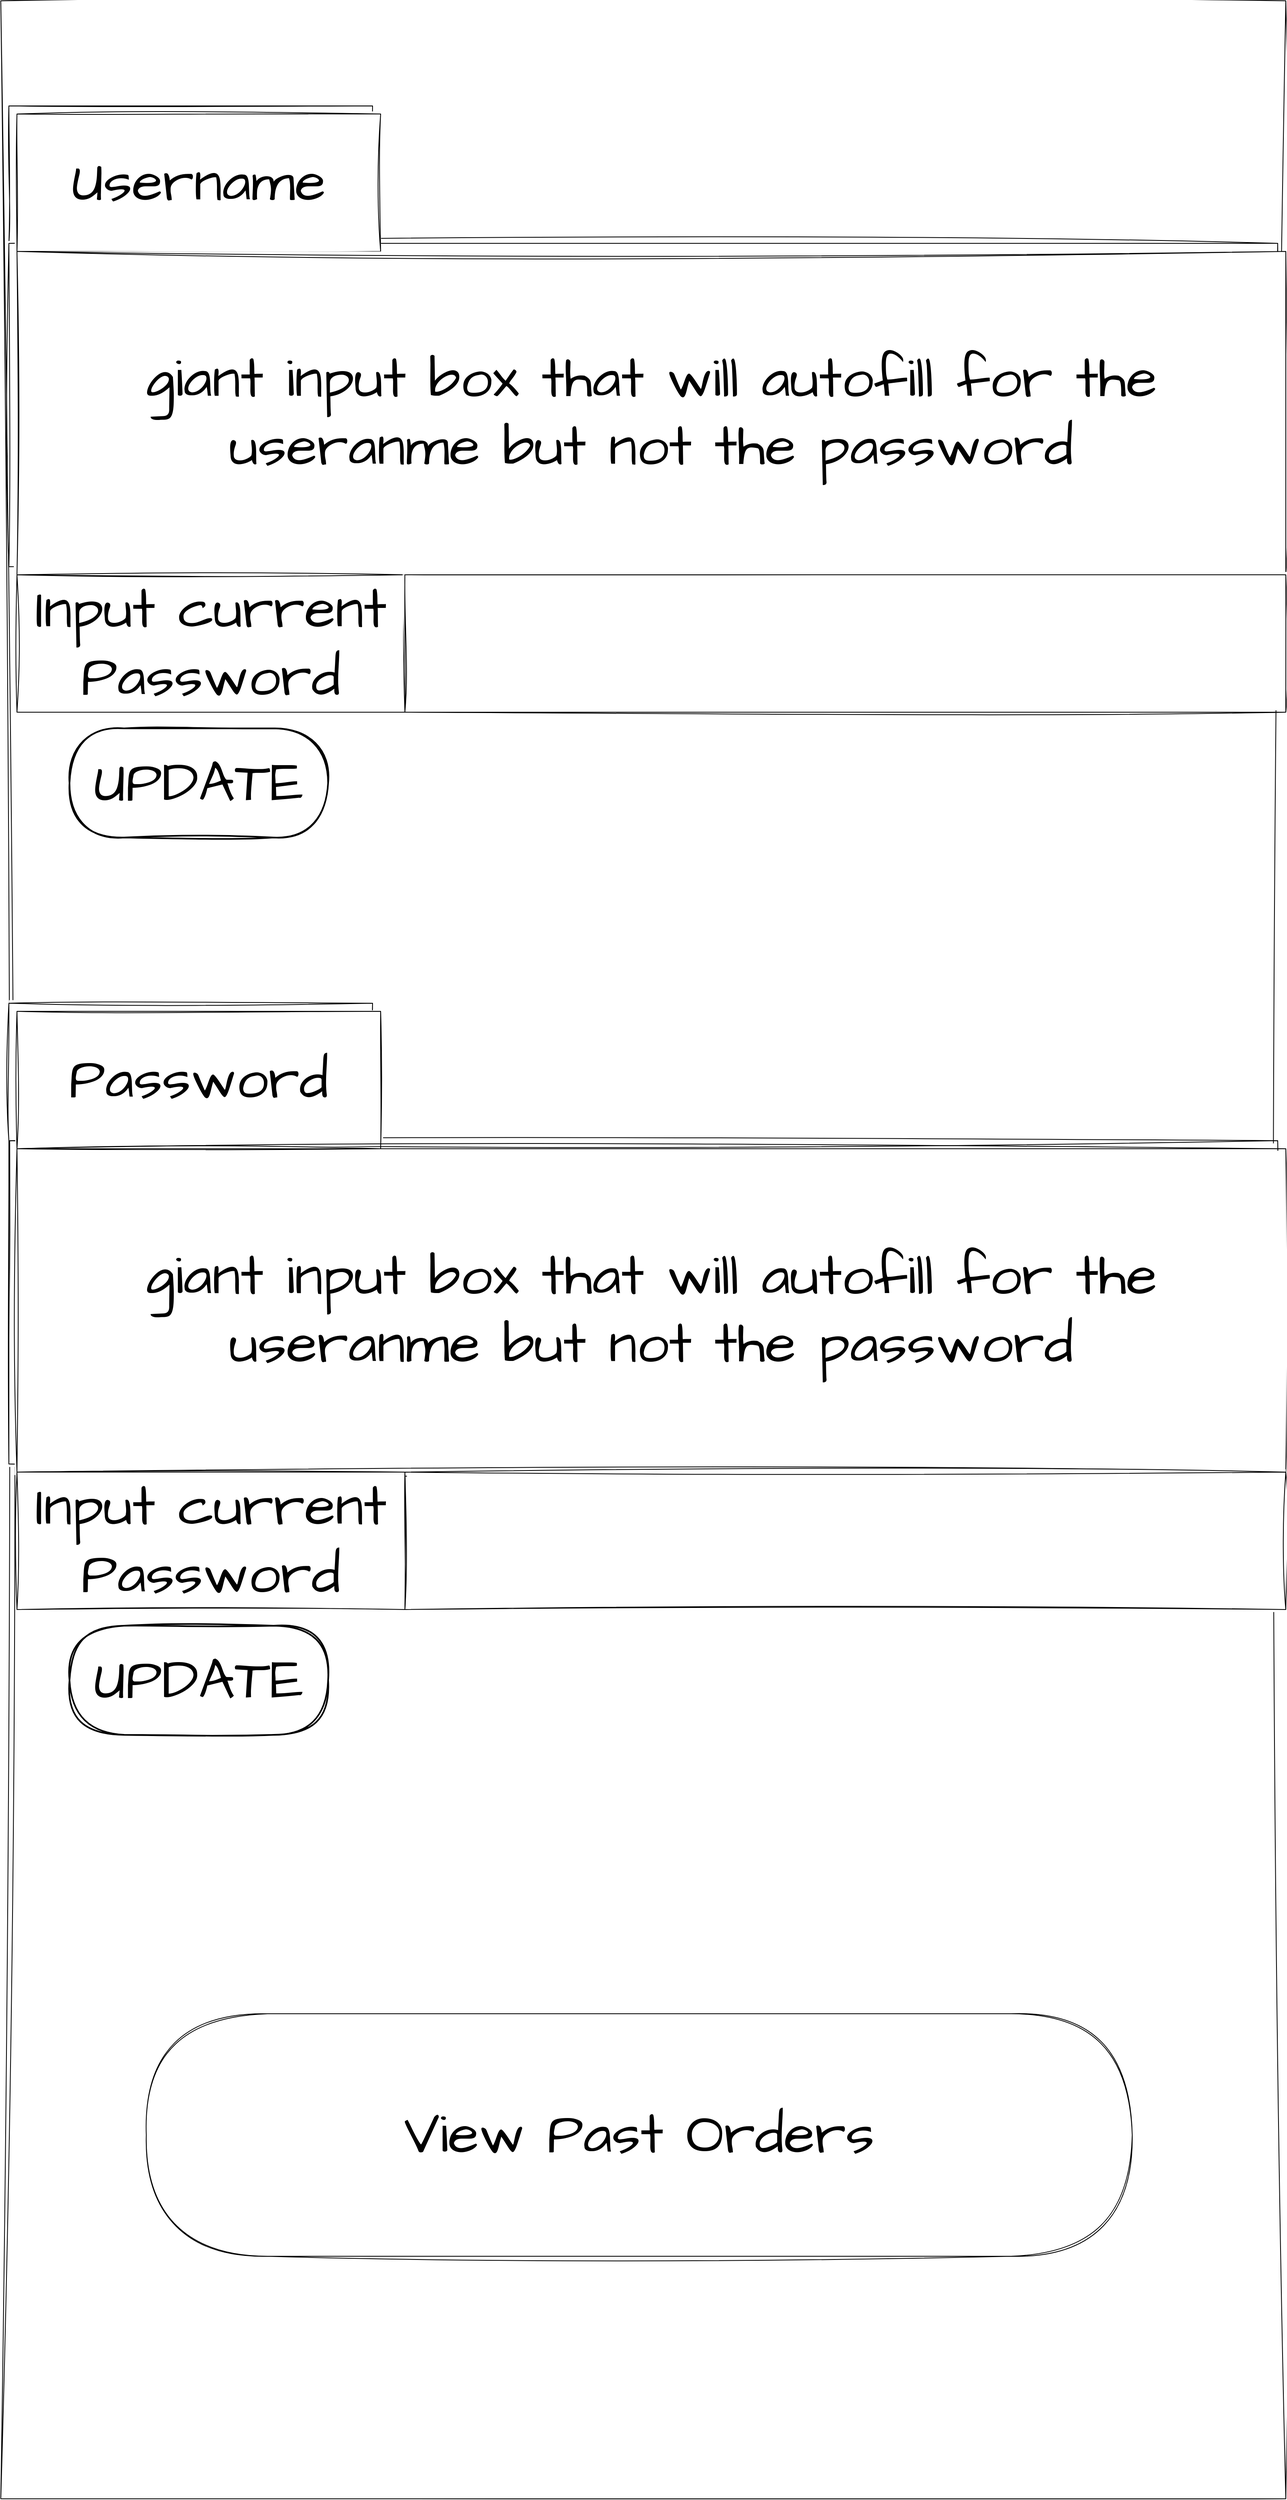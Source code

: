 <mxfile version="23.0.2" type="device">
  <diagram name="Page-1" id="9Qs7OMIDl1wZY02dkdm2">
    <mxGraphModel dx="5672" dy="3352" grid="1" gridSize="10" guides="1" tooltips="1" connect="1" arrows="1" fold="1" page="1" pageScale="1" pageWidth="850" pageHeight="1400" math="0" shadow="0">
      <root>
        <mxCell id="0" />
        <mxCell id="1" parent="0" />
        <mxCell id="-jd5CLTu6TDKMiXwwL5O-1" value="" style="rounded=0;whiteSpace=wrap;html=1;sketch=1;hachureGap=4;jiggle=2;curveFitting=1;fontFamily=Architects Daughter;fontSource=https%3A%2F%2Ffonts.googleapis.com%2Fcss%3Ffamily%3DArchitects%2BDaughter;fontSize=20;" vertex="1" parent="1">
          <mxGeometry x="40" y="40" width="1590" height="3090" as="geometry" />
        </mxCell>
        <mxCell id="-jd5CLTu6TDKMiXwwL5O-16" value="Bio" style="rounded=0;whiteSpace=wrap;html=1;sketch=1;hachureGap=4;jiggle=2;curveFitting=1;fontFamily=Architects Daughter;fontSource=https%3A%2F%2Ffonts.googleapis.com%2Fcss%3Ffamily%3DArchitects%2BDaughter;fontSize=70;" vertex="1" parent="1">
          <mxGeometry x="50" y="170" width="450" height="170" as="geometry" />
        </mxCell>
        <mxCell id="-jd5CLTu6TDKMiXwwL5O-18" value="Ther would be a ton of words in here but you can click in here and type without having to enable it with a seperate button" style="rounded=0;whiteSpace=wrap;html=1;sketch=1;hachureGap=4;jiggle=2;curveFitting=1;fontFamily=Architects Daughter;fontSource=https%3A%2F%2Ffonts.googleapis.com%2Fcss%3Ffamily%3DArchitects%2BDaughter;fontSize=70;" vertex="1" parent="1">
          <mxGeometry x="50" y="340" width="1570" height="400" as="geometry" />
        </mxCell>
        <mxCell id="-jd5CLTu6TDKMiXwwL5O-20" value="Username" style="rounded=0;whiteSpace=wrap;html=1;sketch=1;hachureGap=4;jiggle=2;curveFitting=1;fontFamily=Architects Daughter;fontSource=https%3A%2F%2Ffonts.googleapis.com%2Fcss%3Ffamily%3DArchitects%2BDaughter;fontSize=70;" vertex="1" parent="1">
          <mxGeometry x="60" y="180" width="450" height="170" as="geometry" />
        </mxCell>
        <mxCell id="-jd5CLTu6TDKMiXwwL5O-21" value="giant input box that will autofill for the useranme but not the password" style="rounded=0;whiteSpace=wrap;html=1;sketch=1;hachureGap=4;jiggle=2;curveFitting=1;fontFamily=Architects Daughter;fontSource=https%3A%2F%2Ffonts.googleapis.com%2Fcss%3Ffamily%3DArchitects%2BDaughter;fontSize=70;" vertex="1" parent="1">
          <mxGeometry x="60" y="350" width="1570" height="400" as="geometry" />
        </mxCell>
        <mxCell id="-jd5CLTu6TDKMiXwwL5O-22" value="UPDATE" style="rounded=1;whiteSpace=wrap;html=1;sketch=1;hachureGap=4;jiggle=2;curveFitting=1;fontFamily=Architects Daughter;fontSource=https%3A%2F%2Ffonts.googleapis.com%2Fcss%3Ffamily%3DArchitects%2BDaughter;fontSize=70;arcSize=50;strokeWidth=2;" vertex="1" parent="1">
          <mxGeometry x="125" y="940" width="320" height="135" as="geometry" />
        </mxCell>
        <mxCell id="-jd5CLTu6TDKMiXwwL5O-31" value="&lt;font style=&quot;font-size: 70px;&quot;&gt;View Past Orders&lt;/font&gt;" style="rounded=1;whiteSpace=wrap;html=1;sketch=1;hachureGap=4;jiggle=2;curveFitting=1;fontFamily=Architects Daughter;fontSource=https%3A%2F%2Ffonts.googleapis.com%2Fcss%3Ffamily%3DArchitects%2BDaughter;fontSize=70;arcSize=50;" vertex="1" parent="1">
          <mxGeometry x="220" y="2530" width="1220" height="300" as="geometry" />
        </mxCell>
        <mxCell id="-jd5CLTu6TDKMiXwwL5O-33" value="Input current Password" style="rounded=0;whiteSpace=wrap;html=1;sketch=1;hachureGap=4;jiggle=2;curveFitting=1;fontFamily=Architects Daughter;fontSource=https%3A%2F%2Ffonts.googleapis.com%2Fcss%3Ffamily%3DArchitects%2BDaughter;fontSize=70;" vertex="1" parent="1">
          <mxGeometry x="60" y="750" width="480" height="170" as="geometry" />
        </mxCell>
        <mxCell id="-jd5CLTu6TDKMiXwwL5O-34" value="" style="rounded=0;whiteSpace=wrap;html=1;sketch=1;hachureGap=4;jiggle=2;curveFitting=1;fontFamily=Architects Daughter;fontSource=https%3A%2F%2Ffonts.googleapis.com%2Fcss%3Ffamily%3DArchitects%2BDaughter;fontSize=70;" vertex="1" parent="1">
          <mxGeometry x="540" y="750" width="1090" height="170" as="geometry" />
        </mxCell>
        <mxCell id="-jd5CLTu6TDKMiXwwL5O-35" value="Bio" style="rounded=0;whiteSpace=wrap;html=1;sketch=1;hachureGap=4;jiggle=2;curveFitting=1;fontFamily=Architects Daughter;fontSource=https%3A%2F%2Ffonts.googleapis.com%2Fcss%3Ffamily%3DArchitects%2BDaughter;fontSize=70;" vertex="1" parent="1">
          <mxGeometry x="50" y="1280" width="450" height="170" as="geometry" />
        </mxCell>
        <mxCell id="-jd5CLTu6TDKMiXwwL5O-36" value="Ther would be a ton of words in here but you can click in here and type without having to enable it with a seperate button" style="rounded=0;whiteSpace=wrap;html=1;sketch=1;hachureGap=4;jiggle=2;curveFitting=1;fontFamily=Architects Daughter;fontSource=https%3A%2F%2Ffonts.googleapis.com%2Fcss%3Ffamily%3DArchitects%2BDaughter;fontSize=70;" vertex="1" parent="1">
          <mxGeometry x="50" y="1450" width="1570" height="400" as="geometry" />
        </mxCell>
        <mxCell id="-jd5CLTu6TDKMiXwwL5O-37" value="Password" style="rounded=0;whiteSpace=wrap;html=1;sketch=1;hachureGap=4;jiggle=2;curveFitting=1;fontFamily=Architects Daughter;fontSource=https%3A%2F%2Ffonts.googleapis.com%2Fcss%3Ffamily%3DArchitects%2BDaughter;fontSize=70;" vertex="1" parent="1">
          <mxGeometry x="60" y="1290" width="450" height="170" as="geometry" />
        </mxCell>
        <mxCell id="-jd5CLTu6TDKMiXwwL5O-38" value="giant input box that will autofill for the useranme but not the password" style="rounded=0;whiteSpace=wrap;html=1;sketch=1;hachureGap=4;jiggle=2;curveFitting=1;fontFamily=Architects Daughter;fontSource=https%3A%2F%2Ffonts.googleapis.com%2Fcss%3Ffamily%3DArchitects%2BDaughter;fontSize=70;" vertex="1" parent="1">
          <mxGeometry x="60" y="1460" width="1570" height="400" as="geometry" />
        </mxCell>
        <mxCell id="-jd5CLTu6TDKMiXwwL5O-39" value="UPDATE" style="rounded=1;whiteSpace=wrap;html=1;sketch=1;hachureGap=4;jiggle=2;curveFitting=1;fontFamily=Architects Daughter;fontSource=https%3A%2F%2Ffonts.googleapis.com%2Fcss%3Ffamily%3DArchitects%2BDaughter;fontSize=70;arcSize=50;strokeWidth=2;" vertex="1" parent="1">
          <mxGeometry x="125" y="2050" width="320" height="135" as="geometry" />
        </mxCell>
        <mxCell id="-jd5CLTu6TDKMiXwwL5O-40" value="Input current Password" style="rounded=0;whiteSpace=wrap;html=1;sketch=1;hachureGap=4;jiggle=2;curveFitting=1;fontFamily=Architects Daughter;fontSource=https%3A%2F%2Ffonts.googleapis.com%2Fcss%3Ffamily%3DArchitects%2BDaughter;fontSize=70;" vertex="1" parent="1">
          <mxGeometry x="60" y="1860" width="480" height="170" as="geometry" />
        </mxCell>
        <mxCell id="-jd5CLTu6TDKMiXwwL5O-41" value="" style="rounded=0;whiteSpace=wrap;html=1;sketch=1;hachureGap=4;jiggle=2;curveFitting=1;fontFamily=Architects Daughter;fontSource=https%3A%2F%2Ffonts.googleapis.com%2Fcss%3Ffamily%3DArchitects%2BDaughter;fontSize=70;" vertex="1" parent="1">
          <mxGeometry x="540" y="1860" width="1090" height="170" as="geometry" />
        </mxCell>
      </root>
    </mxGraphModel>
  </diagram>
</mxfile>
